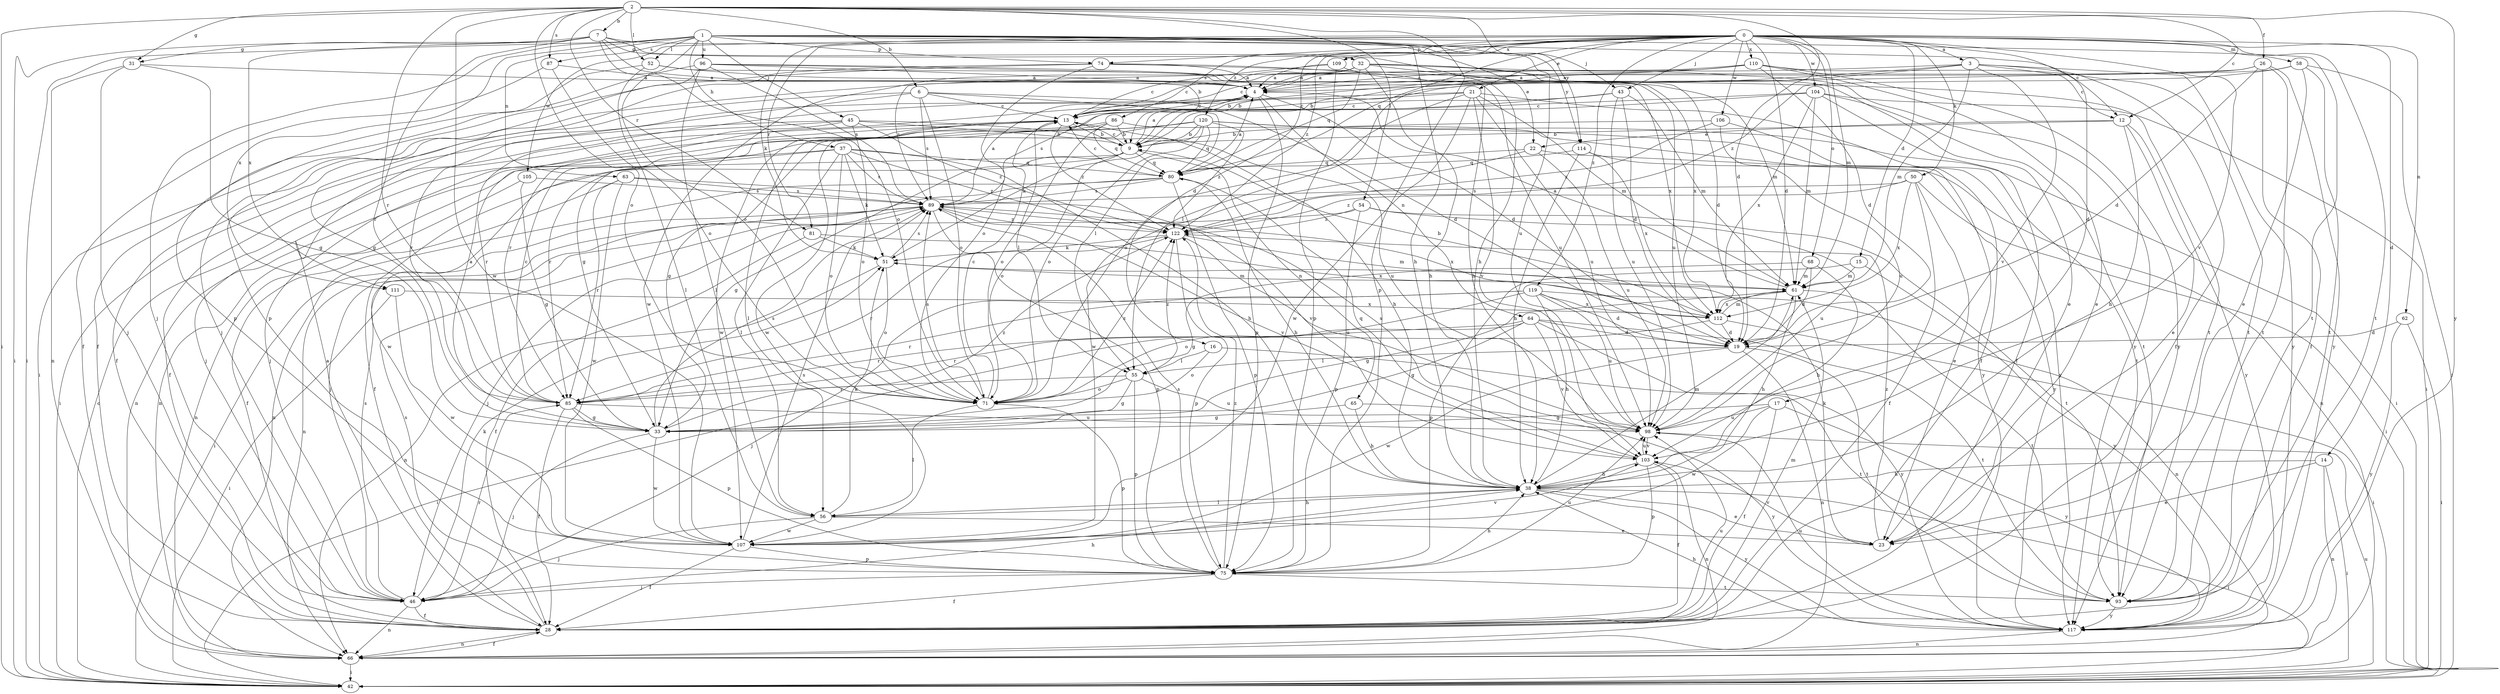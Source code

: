 strict digraph  {
0;
1;
2;
3;
4;
6;
7;
9;
12;
13;
14;
15;
16;
17;
19;
21;
22;
23;
26;
28;
31;
32;
33;
37;
38;
42;
43;
45;
46;
50;
51;
52;
54;
55;
56;
58;
61;
62;
63;
64;
65;
66;
68;
71;
74;
75;
80;
81;
85;
86;
87;
89;
93;
96;
98;
103;
104;
105;
106;
107;
109;
110;
111;
112;
114;
117;
119;
120;
122;
0 -> 3  [label=a];
0 -> 14  [label=d];
0 -> 15  [label=d];
0 -> 16  [label=d];
0 -> 17  [label=d];
0 -> 19  [label=d];
0 -> 21  [label=e];
0 -> 43  [label=j];
0 -> 50  [label=k];
0 -> 51  [label=k];
0 -> 58  [label=m];
0 -> 61  [label=m];
0 -> 62  [label=n];
0 -> 68  [label=o];
0 -> 74  [label=p];
0 -> 80  [label=q];
0 -> 81  [label=r];
0 -> 86  [label=s];
0 -> 93  [label=t];
0 -> 103  [label=v];
0 -> 104  [label=w];
0 -> 105  [label=w];
0 -> 106  [label=w];
0 -> 109  [label=x];
0 -> 110  [label=x];
0 -> 119  [label=z];
0 -> 120  [label=z];
0 -> 122  [label=z];
1 -> 12  [label=c];
1 -> 37  [label=h];
1 -> 38  [label=h];
1 -> 42  [label=i];
1 -> 43  [label=j];
1 -> 45  [label=j];
1 -> 46  [label=j];
1 -> 52  [label=l];
1 -> 63  [label=n];
1 -> 71  [label=o];
1 -> 74  [label=p];
1 -> 87  [label=s];
1 -> 93  [label=t];
1 -> 96  [label=u];
1 -> 98  [label=u];
1 -> 111  [label=x];
1 -> 114  [label=y];
2 -> 6  [label=b];
2 -> 7  [label=b];
2 -> 12  [label=c];
2 -> 19  [label=d];
2 -> 26  [label=f];
2 -> 31  [label=g];
2 -> 42  [label=i];
2 -> 52  [label=l];
2 -> 54  [label=l];
2 -> 71  [label=o];
2 -> 75  [label=p];
2 -> 81  [label=r];
2 -> 85  [label=r];
2 -> 87  [label=s];
2 -> 107  [label=w];
2 -> 114  [label=y];
2 -> 117  [label=y];
3 -> 4  [label=a];
3 -> 9  [label=b];
3 -> 12  [label=c];
3 -> 28  [label=f];
3 -> 55  [label=l];
3 -> 61  [label=m];
3 -> 103  [label=v];
3 -> 117  [label=y];
4 -> 13  [label=c];
4 -> 19  [label=d];
4 -> 64  [label=n];
4 -> 75  [label=p];
6 -> 13  [label=c];
6 -> 19  [label=d];
6 -> 28  [label=f];
6 -> 55  [label=l];
6 -> 71  [label=o];
6 -> 85  [label=r];
6 -> 89  [label=s];
7 -> 9  [label=b];
7 -> 22  [label=e];
7 -> 31  [label=g];
7 -> 32  [label=g];
7 -> 38  [label=h];
7 -> 42  [label=i];
7 -> 71  [label=o];
7 -> 85  [label=r];
7 -> 111  [label=x];
9 -> 4  [label=a];
9 -> 13  [label=c];
9 -> 28  [label=f];
9 -> 33  [label=g];
9 -> 65  [label=n];
9 -> 66  [label=n];
9 -> 71  [label=o];
9 -> 80  [label=q];
12 -> 9  [label=b];
12 -> 22  [label=e];
12 -> 23  [label=e];
12 -> 38  [label=h];
12 -> 117  [label=y];
13 -> 9  [label=b];
13 -> 38  [label=h];
13 -> 46  [label=j];
13 -> 55  [label=l];
13 -> 107  [label=w];
13 -> 122  [label=z];
14 -> 23  [label=e];
14 -> 38  [label=h];
14 -> 42  [label=i];
14 -> 66  [label=n];
15 -> 61  [label=m];
15 -> 75  [label=p];
15 -> 117  [label=y];
16 -> 55  [label=l];
16 -> 71  [label=o];
16 -> 93  [label=t];
17 -> 28  [label=f];
17 -> 33  [label=g];
17 -> 98  [label=u];
17 -> 107  [label=w];
17 -> 117  [label=y];
19 -> 55  [label=l];
19 -> 66  [label=n];
19 -> 93  [label=t];
19 -> 107  [label=w];
21 -> 13  [label=c];
21 -> 28  [label=f];
21 -> 61  [label=m];
21 -> 71  [label=o];
21 -> 85  [label=r];
21 -> 98  [label=u];
21 -> 103  [label=v];
21 -> 107  [label=w];
22 -> 66  [label=n];
22 -> 80  [label=q];
22 -> 98  [label=u];
22 -> 107  [label=w];
23 -> 51  [label=k];
23 -> 103  [label=v];
23 -> 122  [label=z];
26 -> 4  [label=a];
26 -> 9  [label=b];
26 -> 19  [label=d];
26 -> 28  [label=f];
26 -> 93  [label=t];
26 -> 117  [label=y];
28 -> 4  [label=a];
28 -> 61  [label=m];
28 -> 66  [label=n];
28 -> 89  [label=s];
28 -> 98  [label=u];
31 -> 4  [label=a];
31 -> 33  [label=g];
31 -> 46  [label=j];
31 -> 66  [label=n];
32 -> 4  [label=a];
32 -> 13  [label=c];
32 -> 19  [label=d];
32 -> 23  [label=e];
32 -> 38  [label=h];
32 -> 80  [label=q];
32 -> 89  [label=s];
32 -> 98  [label=u];
32 -> 107  [label=w];
32 -> 117  [label=y];
33 -> 4  [label=a];
33 -> 46  [label=j];
33 -> 89  [label=s];
33 -> 107  [label=w];
33 -> 122  [label=z];
37 -> 38  [label=h];
37 -> 51  [label=k];
37 -> 56  [label=l];
37 -> 66  [label=n];
37 -> 71  [label=o];
37 -> 80  [label=q];
37 -> 89  [label=s];
37 -> 107  [label=w];
37 -> 122  [label=z];
38 -> 23  [label=e];
38 -> 42  [label=i];
38 -> 56  [label=l];
38 -> 61  [label=m];
38 -> 117  [label=y];
42 -> 13  [label=c];
42 -> 98  [label=u];
43 -> 13  [label=c];
43 -> 19  [label=d];
43 -> 61  [label=m];
43 -> 89  [label=s];
43 -> 98  [label=u];
45 -> 9  [label=b];
45 -> 28  [label=f];
45 -> 42  [label=i];
45 -> 71  [label=o];
45 -> 85  [label=r];
45 -> 98  [label=u];
45 -> 122  [label=z];
46 -> 28  [label=f];
46 -> 38  [label=h];
46 -> 51  [label=k];
46 -> 66  [label=n];
46 -> 85  [label=r];
46 -> 89  [label=s];
50 -> 23  [label=e];
50 -> 28  [label=f];
50 -> 42  [label=i];
50 -> 89  [label=s];
50 -> 112  [label=x];
50 -> 122  [label=z];
51 -> 61  [label=m];
51 -> 66  [label=n];
51 -> 71  [label=o];
51 -> 89  [label=s];
52 -> 4  [label=a];
52 -> 56  [label=l];
52 -> 75  [label=p];
52 -> 112  [label=x];
54 -> 46  [label=j];
54 -> 75  [label=p];
54 -> 93  [label=t];
54 -> 98  [label=u];
54 -> 122  [label=z];
55 -> 33  [label=g];
55 -> 71  [label=o];
55 -> 75  [label=p];
55 -> 85  [label=r];
55 -> 98  [label=u];
55 -> 122  [label=z];
56 -> 23  [label=e];
56 -> 38  [label=h];
56 -> 46  [label=j];
56 -> 51  [label=k];
56 -> 107  [label=w];
58 -> 4  [label=a];
58 -> 23  [label=e];
58 -> 42  [label=i];
58 -> 93  [label=t];
58 -> 122  [label=z];
61 -> 4  [label=a];
61 -> 33  [label=g];
61 -> 38  [label=h];
61 -> 93  [label=t];
61 -> 112  [label=x];
62 -> 19  [label=d];
62 -> 42  [label=i];
62 -> 117  [label=y];
63 -> 28  [label=f];
63 -> 85  [label=r];
63 -> 89  [label=s];
63 -> 103  [label=v];
63 -> 107  [label=w];
64 -> 19  [label=d];
64 -> 33  [label=g];
64 -> 42  [label=i];
64 -> 85  [label=r];
64 -> 93  [label=t];
64 -> 103  [label=v];
64 -> 117  [label=y];
65 -> 33  [label=g];
65 -> 38  [label=h];
65 -> 117  [label=y];
66 -> 28  [label=f];
66 -> 42  [label=i];
68 -> 19  [label=d];
68 -> 33  [label=g];
68 -> 38  [label=h];
68 -> 61  [label=m];
71 -> 13  [label=c];
71 -> 56  [label=l];
71 -> 75  [label=p];
71 -> 89  [label=s];
71 -> 122  [label=z];
74 -> 4  [label=a];
74 -> 33  [label=g];
74 -> 42  [label=i];
74 -> 71  [label=o];
74 -> 93  [label=t];
74 -> 98  [label=u];
75 -> 28  [label=f];
75 -> 38  [label=h];
75 -> 46  [label=j];
75 -> 89  [label=s];
75 -> 93  [label=t];
75 -> 98  [label=u];
75 -> 122  [label=z];
80 -> 4  [label=a];
80 -> 13  [label=c];
80 -> 38  [label=h];
80 -> 46  [label=j];
80 -> 66  [label=n];
80 -> 75  [label=p];
80 -> 89  [label=s];
81 -> 28  [label=f];
81 -> 51  [label=k];
81 -> 112  [label=x];
85 -> 13  [label=c];
85 -> 28  [label=f];
85 -> 33  [label=g];
85 -> 75  [label=p];
85 -> 98  [label=u];
86 -> 9  [label=b];
86 -> 46  [label=j];
86 -> 56  [label=l];
86 -> 71  [label=o];
86 -> 80  [label=q];
86 -> 117  [label=y];
87 -> 4  [label=a];
87 -> 28  [label=f];
87 -> 71  [label=o];
89 -> 4  [label=a];
89 -> 42  [label=i];
89 -> 66  [label=n];
89 -> 75  [label=p];
89 -> 103  [label=v];
89 -> 112  [label=x];
89 -> 122  [label=z];
93 -> 117  [label=y];
96 -> 4  [label=a];
96 -> 28  [label=f];
96 -> 56  [label=l];
96 -> 61  [label=m];
96 -> 75  [label=p];
96 -> 89  [label=s];
96 -> 112  [label=x];
98 -> 89  [label=s];
98 -> 103  [label=v];
103 -> 28  [label=f];
103 -> 38  [label=h];
103 -> 66  [label=n];
103 -> 75  [label=p];
103 -> 80  [label=q];
103 -> 98  [label=u];
104 -> 13  [label=c];
104 -> 28  [label=f];
104 -> 33  [label=g];
104 -> 42  [label=i];
104 -> 61  [label=m];
104 -> 93  [label=t];
104 -> 112  [label=x];
105 -> 33  [label=g];
105 -> 66  [label=n];
105 -> 89  [label=s];
106 -> 9  [label=b];
106 -> 93  [label=t];
106 -> 98  [label=u];
106 -> 122  [label=z];
107 -> 28  [label=f];
107 -> 75  [label=p];
107 -> 89  [label=s];
107 -> 103  [label=v];
109 -> 4  [label=a];
109 -> 13  [label=c];
109 -> 38  [label=h];
109 -> 75  [label=p];
110 -> 4  [label=a];
110 -> 9  [label=b];
110 -> 13  [label=c];
110 -> 19  [label=d];
110 -> 23  [label=e];
110 -> 46  [label=j];
110 -> 93  [label=t];
110 -> 117  [label=y];
111 -> 42  [label=i];
111 -> 107  [label=w];
111 -> 112  [label=x];
112 -> 9  [label=b];
112 -> 19  [label=d];
112 -> 42  [label=i];
112 -> 61  [label=m];
112 -> 85  [label=r];
114 -> 38  [label=h];
114 -> 80  [label=q];
114 -> 112  [label=x];
114 -> 117  [label=y];
117 -> 38  [label=h];
117 -> 66  [label=n];
117 -> 98  [label=u];
119 -> 19  [label=d];
119 -> 38  [label=h];
119 -> 46  [label=j];
119 -> 66  [label=n];
119 -> 71  [label=o];
119 -> 85  [label=r];
119 -> 98  [label=u];
119 -> 112  [label=x];
120 -> 9  [label=b];
120 -> 33  [label=g];
120 -> 42  [label=i];
120 -> 51  [label=k];
120 -> 71  [label=o];
120 -> 80  [label=q];
120 -> 85  [label=r];
120 -> 107  [label=w];
120 -> 117  [label=y];
120 -> 122  [label=z];
122 -> 51  [label=k];
122 -> 61  [label=m];
122 -> 75  [label=p];
122 -> 85  [label=r];
122 -> 98  [label=u];
}
